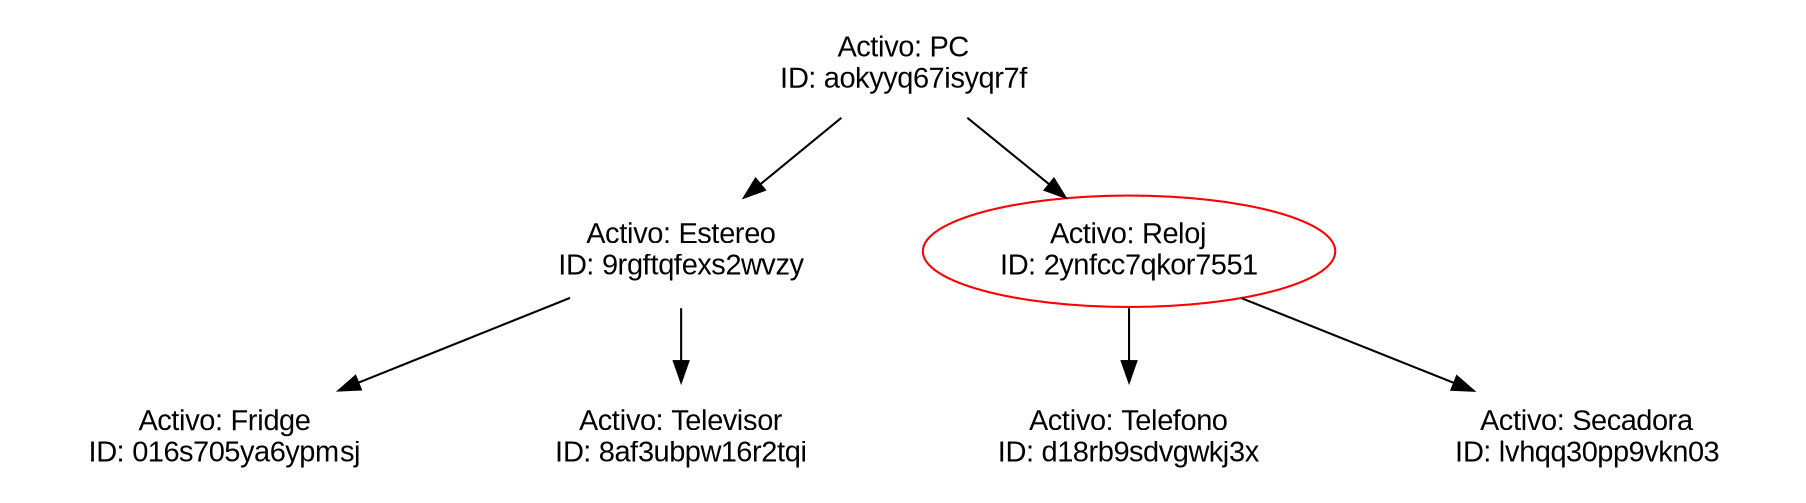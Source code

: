 digraph g{ node [fontname="Arial"];Fridge[color=white label="Activo: Fridge\nID: 016s705ya6ypmsj"];Estereo[color=white label="Activo: Estereo\nID: 9rgftqfexs2wvzy"];Estereo->Fridge;Estereo->Televisor;Televisor[color=white label="Activo: Televisor\nID: 8af3ubpw16r2tqi"];PC[color=white label="Activo: PC\nID: aokyyq67isyqr7f"];PC->Estereo;PC->Reloj;Telefono[color=white label="Activo: Telefono\nID: d18rb9sdvgwkj3x"];Reloj[color=red label="Activo: Reloj\nID: 2ynfcc7qkor7551"];Reloj->Telefono;Reloj->Secadora;Secadora[color=white label="Activo: Secadora\nID: lvhqq30pp9vkn03"];}
